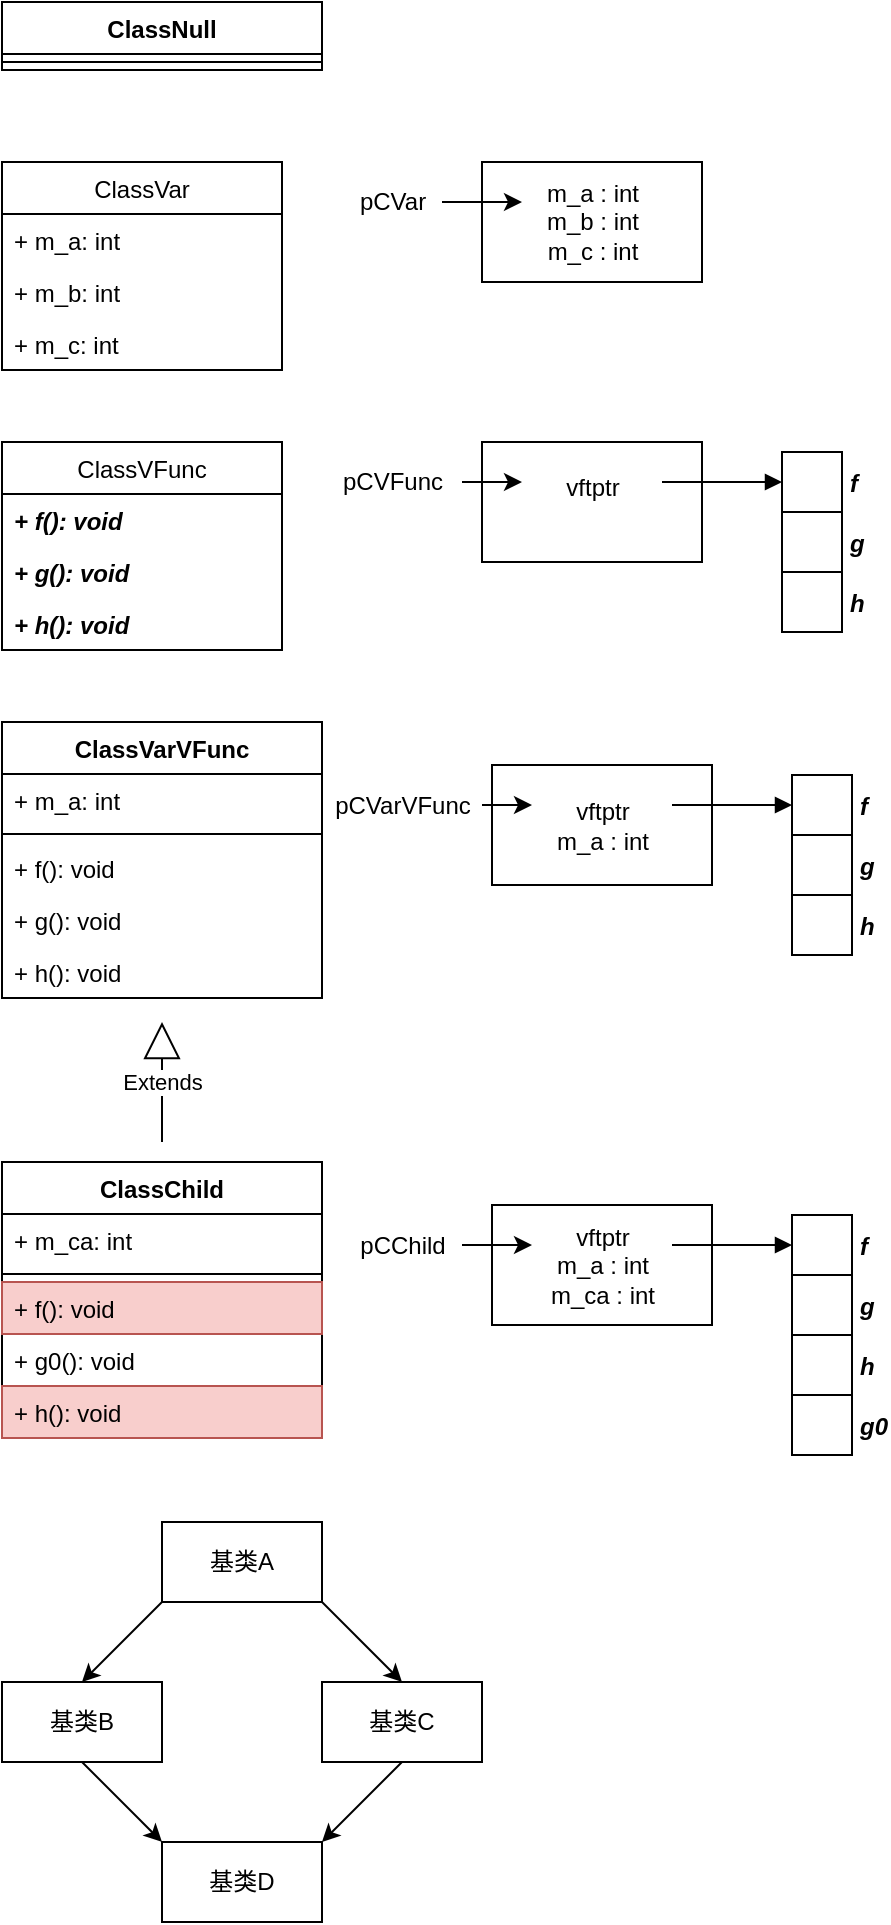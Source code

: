 <mxfile version="14.9.6" type="device"><diagram id="6iq_DFAZ3QpnwWemtPfa" name="第 1 页"><mxGraphModel dx="929" dy="630" grid="1" gridSize="10" guides="1" tooltips="1" connect="1" arrows="1" fold="1" page="1" pageScale="1" pageWidth="827" pageHeight="1169" math="0" shadow="0"><root><mxCell id="0"/><mxCell id="1" parent="0"/><mxCell id="R-7H9H0Qlcm_DehDgZqb-1" value="ClassNull" style="swimlane;fontStyle=1;align=center;verticalAlign=top;childLayout=stackLayout;horizontal=1;startSize=26;horizontalStack=0;resizeParent=1;resizeParentMax=0;resizeLast=0;collapsible=1;marginBottom=0;" parent="1" vertex="1"><mxGeometry x="40" y="40" width="160" height="34" as="geometry"/></mxCell><mxCell id="R-7H9H0Qlcm_DehDgZqb-3" value="" style="line;strokeWidth=1;fillColor=none;align=left;verticalAlign=middle;spacingTop=-1;spacingLeft=3;spacingRight=3;rotatable=0;labelPosition=right;points=[];portConstraint=eastwest;" parent="R-7H9H0Qlcm_DehDgZqb-1" vertex="1"><mxGeometry y="26" width="160" height="8" as="geometry"/></mxCell><mxCell id="R-7H9H0Qlcm_DehDgZqb-5" value="ClassVar" style="swimlane;fontStyle=0;childLayout=stackLayout;horizontal=1;startSize=26;fillColor=none;horizontalStack=0;resizeParent=1;resizeParentMax=0;resizeLast=0;collapsible=1;marginBottom=0;" parent="1" vertex="1"><mxGeometry x="40" y="120" width="140" height="104" as="geometry"/></mxCell><mxCell id="R-7H9H0Qlcm_DehDgZqb-6" value="+ m_a: int" style="text;strokeColor=none;fillColor=none;align=left;verticalAlign=top;spacingLeft=4;spacingRight=4;overflow=hidden;rotatable=0;points=[[0,0.5],[1,0.5]];portConstraint=eastwest;" parent="R-7H9H0Qlcm_DehDgZqb-5" vertex="1"><mxGeometry y="26" width="140" height="26" as="geometry"/></mxCell><mxCell id="R-7H9H0Qlcm_DehDgZqb-7" value="+ m_b: int" style="text;strokeColor=none;fillColor=none;align=left;verticalAlign=top;spacingLeft=4;spacingRight=4;overflow=hidden;rotatable=0;points=[[0,0.5],[1,0.5]];portConstraint=eastwest;" parent="R-7H9H0Qlcm_DehDgZqb-5" vertex="1"><mxGeometry y="52" width="140" height="26" as="geometry"/></mxCell><mxCell id="R-7H9H0Qlcm_DehDgZqb-8" value="+ m_c: int" style="text;strokeColor=none;fillColor=none;align=left;verticalAlign=top;spacingLeft=4;spacingRight=4;overflow=hidden;rotatable=0;points=[[0,0.5],[1,0.5]];portConstraint=eastwest;" parent="R-7H9H0Qlcm_DehDgZqb-5" vertex="1"><mxGeometry y="78" width="140" height="26" as="geometry"/></mxCell><mxCell id="R-7H9H0Qlcm_DehDgZqb-9" value="m_a : int&lt;br&gt;m_b : int&lt;br&gt;m_c : int" style="html=1;" parent="1" vertex="1"><mxGeometry x="280" y="120" width="110" height="60" as="geometry"/></mxCell><mxCell id="R-7H9H0Qlcm_DehDgZqb-12" value="" style="edgeStyle=orthogonalEdgeStyle;rounded=0;orthogonalLoop=1;jettySize=auto;html=1;" parent="1" source="R-7H9H0Qlcm_DehDgZqb-10" edge="1"><mxGeometry relative="1" as="geometry"><mxPoint x="300" y="140" as="targetPoint"/></mxGeometry></mxCell><mxCell id="R-7H9H0Qlcm_DehDgZqb-10" value="pCVar" style="text;html=1;align=center;verticalAlign=middle;resizable=0;points=[];autosize=1;strokeColor=none;" parent="1" vertex="1"><mxGeometry x="210" y="130" width="50" height="20" as="geometry"/></mxCell><mxCell id="R-7H9H0Qlcm_DehDgZqb-13" value="ClassVFunc" style="swimlane;fontStyle=0;childLayout=stackLayout;horizontal=1;startSize=26;fillColor=none;horizontalStack=0;resizeParent=1;resizeParentMax=0;resizeLast=0;collapsible=1;marginBottom=0;" parent="1" vertex="1"><mxGeometry x="40" y="260" width="140" height="104" as="geometry"/></mxCell><mxCell id="R-7H9H0Qlcm_DehDgZqb-14" value="+ f(): void" style="text;strokeColor=none;fillColor=none;align=left;verticalAlign=top;spacingLeft=4;spacingRight=4;overflow=hidden;rotatable=0;points=[[0,0.5],[1,0.5]];portConstraint=eastwest;fontStyle=3" parent="R-7H9H0Qlcm_DehDgZqb-13" vertex="1"><mxGeometry y="26" width="140" height="26" as="geometry"/></mxCell><mxCell id="R-7H9H0Qlcm_DehDgZqb-15" value="+ g(): void" style="text;strokeColor=none;fillColor=none;align=left;verticalAlign=top;spacingLeft=4;spacingRight=4;overflow=hidden;rotatable=0;points=[[0,0.5],[1,0.5]];portConstraint=eastwest;fontStyle=3" parent="R-7H9H0Qlcm_DehDgZqb-13" vertex="1"><mxGeometry y="52" width="140" height="26" as="geometry"/></mxCell><mxCell id="R-7H9H0Qlcm_DehDgZqb-16" value="+ h(): void" style="text;strokeColor=none;fillColor=none;align=left;verticalAlign=top;spacingLeft=4;spacingRight=4;overflow=hidden;rotatable=0;points=[[0,0.5],[1,0.5]];portConstraint=eastwest;fontStyle=3" parent="R-7H9H0Qlcm_DehDgZqb-13" vertex="1"><mxGeometry y="78" width="140" height="26" as="geometry"/></mxCell><mxCell id="R-7H9H0Qlcm_DehDgZqb-17" value="vftptr&lt;br&gt;&lt;br&gt;" style="html=1;" parent="1" vertex="1"><mxGeometry x="280" y="260" width="110" height="60" as="geometry"/></mxCell><mxCell id="R-7H9H0Qlcm_DehDgZqb-18" value="" style="edgeStyle=orthogonalEdgeStyle;rounded=0;orthogonalLoop=1;jettySize=auto;html=1;" parent="1" source="R-7H9H0Qlcm_DehDgZqb-19" edge="1"><mxGeometry relative="1" as="geometry"><mxPoint x="300" y="280" as="targetPoint"/></mxGeometry></mxCell><mxCell id="R-7H9H0Qlcm_DehDgZqb-19" value="pCVFunc" style="text;html=1;align=center;verticalAlign=middle;resizable=0;points=[];autosize=1;strokeColor=none;" parent="1" vertex="1"><mxGeometry x="200" y="270" width="70" height="20" as="geometry"/></mxCell><mxCell id="R-7H9H0Qlcm_DehDgZqb-25" value="" style="html=1;verticalAlign=bottom;endArrow=block;" parent="1" edge="1"><mxGeometry width="80" relative="1" as="geometry"><mxPoint x="370" y="280" as="sourcePoint"/><mxPoint x="430" y="280" as="targetPoint"/></mxGeometry></mxCell><mxCell id="R-7H9H0Qlcm_DehDgZqb-26" value="f" style="fontStyle=3;labelPosition=right;verticalLabelPosition=middle;align=left;verticalAlign=middle;spacingLeft=2;direction=south;" parent="1" vertex="1"><mxGeometry x="430" y="265" width="30" height="30" as="geometry"/></mxCell><mxCell id="R-7H9H0Qlcm_DehDgZqb-31" value="g" style="fontStyle=3;labelPosition=right;verticalLabelPosition=middle;align=left;verticalAlign=middle;spacingLeft=2;direction=south;" parent="1" vertex="1"><mxGeometry x="430" y="295" width="30" height="30" as="geometry"/></mxCell><mxCell id="R-7H9H0Qlcm_DehDgZqb-32" value="h" style="fontStyle=3;labelPosition=right;verticalLabelPosition=middle;align=left;verticalAlign=middle;spacingLeft=2;direction=south;" parent="1" vertex="1"><mxGeometry x="430" y="325" width="30" height="30" as="geometry"/></mxCell><mxCell id="R-7H9H0Qlcm_DehDgZqb-33" value="ClassVarVFunc" style="swimlane;fontStyle=1;align=center;verticalAlign=top;childLayout=stackLayout;horizontal=1;startSize=26;horizontalStack=0;resizeParent=1;resizeParentMax=0;resizeLast=0;collapsible=1;marginBottom=0;" parent="1" vertex="1"><mxGeometry x="40" y="400" width="160" height="138" as="geometry"/></mxCell><mxCell id="R-7H9H0Qlcm_DehDgZqb-34" value="+ m_a: int" style="text;strokeColor=none;fillColor=none;align=left;verticalAlign=top;spacingLeft=4;spacingRight=4;overflow=hidden;rotatable=0;points=[[0,0.5],[1,0.5]];portConstraint=eastwest;" parent="R-7H9H0Qlcm_DehDgZqb-33" vertex="1"><mxGeometry y="26" width="160" height="26" as="geometry"/></mxCell><mxCell id="R-7H9H0Qlcm_DehDgZqb-35" value="" style="line;strokeWidth=1;fillColor=none;align=left;verticalAlign=middle;spacingTop=-1;spacingLeft=3;spacingRight=3;rotatable=0;labelPosition=right;points=[];portConstraint=eastwest;" parent="R-7H9H0Qlcm_DehDgZqb-33" vertex="1"><mxGeometry y="52" width="160" height="8" as="geometry"/></mxCell><mxCell id="R-7H9H0Qlcm_DehDgZqb-36" value="+ f(): void" style="text;strokeColor=none;fillColor=none;align=left;verticalAlign=top;spacingLeft=4;spacingRight=4;overflow=hidden;rotatable=0;points=[[0,0.5],[1,0.5]];portConstraint=eastwest;" parent="R-7H9H0Qlcm_DehDgZqb-33" vertex="1"><mxGeometry y="60" width="160" height="26" as="geometry"/></mxCell><mxCell id="R-7H9H0Qlcm_DehDgZqb-43" value="+ g(): void" style="text;strokeColor=none;fillColor=none;align=left;verticalAlign=top;spacingLeft=4;spacingRight=4;overflow=hidden;rotatable=0;points=[[0,0.5],[1,0.5]];portConstraint=eastwest;" parent="R-7H9H0Qlcm_DehDgZqb-33" vertex="1"><mxGeometry y="86" width="160" height="26" as="geometry"/></mxCell><mxCell id="R-7H9H0Qlcm_DehDgZqb-44" value="+ h(): void" style="text;strokeColor=none;fillColor=none;align=left;verticalAlign=top;spacingLeft=4;spacingRight=4;overflow=hidden;rotatable=0;points=[[0,0.5],[1,0.5]];portConstraint=eastwest;" parent="R-7H9H0Qlcm_DehDgZqb-33" vertex="1"><mxGeometry y="112" width="160" height="26" as="geometry"/></mxCell><mxCell id="R-7H9H0Qlcm_DehDgZqb-51" value="vftptr&lt;br&gt;m_a : int" style="html=1;" parent="1" vertex="1"><mxGeometry x="285" y="421.5" width="110" height="60" as="geometry"/></mxCell><mxCell id="R-7H9H0Qlcm_DehDgZqb-52" value="" style="edgeStyle=orthogonalEdgeStyle;rounded=0;orthogonalLoop=1;jettySize=auto;html=1;" parent="1" source="R-7H9H0Qlcm_DehDgZqb-53" edge="1"><mxGeometry relative="1" as="geometry"><mxPoint x="305" y="441.5" as="targetPoint"/></mxGeometry></mxCell><mxCell id="R-7H9H0Qlcm_DehDgZqb-53" value="pCVarVFunc" style="text;html=1;align=center;verticalAlign=middle;resizable=0;points=[];autosize=1;strokeColor=none;" parent="1" vertex="1"><mxGeometry x="200" y="431.5" width="80" height="20" as="geometry"/></mxCell><mxCell id="R-7H9H0Qlcm_DehDgZqb-54" value="" style="html=1;verticalAlign=bottom;endArrow=block;" parent="1" edge="1"><mxGeometry width="80" relative="1" as="geometry"><mxPoint x="375" y="441.5" as="sourcePoint"/><mxPoint x="435" y="441.5" as="targetPoint"/></mxGeometry></mxCell><mxCell id="R-7H9H0Qlcm_DehDgZqb-55" value="f" style="fontStyle=3;labelPosition=right;verticalLabelPosition=middle;align=left;verticalAlign=middle;spacingLeft=2;direction=south;" parent="1" vertex="1"><mxGeometry x="435" y="426.5" width="30" height="30" as="geometry"/></mxCell><mxCell id="R-7H9H0Qlcm_DehDgZqb-56" value="g" style="fontStyle=3;labelPosition=right;verticalLabelPosition=middle;align=left;verticalAlign=middle;spacingLeft=2;direction=south;" parent="1" vertex="1"><mxGeometry x="435" y="456.5" width="30" height="30" as="geometry"/></mxCell><mxCell id="R-7H9H0Qlcm_DehDgZqb-57" value="h" style="fontStyle=3;labelPosition=right;verticalLabelPosition=middle;align=left;verticalAlign=middle;spacingLeft=2;direction=south;" parent="1" vertex="1"><mxGeometry x="435" y="486.5" width="30" height="30" as="geometry"/></mxCell><mxCell id="R-7H9H0Qlcm_DehDgZqb-58" value="ClassChild" style="swimlane;fontStyle=1;align=center;verticalAlign=top;childLayout=stackLayout;horizontal=1;startSize=26;horizontalStack=0;resizeParent=1;resizeParentMax=0;resizeLast=0;collapsible=1;marginBottom=0;" parent="1" vertex="1"><mxGeometry x="40" y="620" width="160" height="138" as="geometry"/></mxCell><mxCell id="R-7H9H0Qlcm_DehDgZqb-59" value="+ m_ca: int" style="text;strokeColor=none;fillColor=none;align=left;verticalAlign=top;spacingLeft=4;spacingRight=4;overflow=hidden;rotatable=0;points=[[0,0.5],[1,0.5]];portConstraint=eastwest;" parent="R-7H9H0Qlcm_DehDgZqb-58" vertex="1"><mxGeometry y="26" width="160" height="26" as="geometry"/></mxCell><mxCell id="R-7H9H0Qlcm_DehDgZqb-60" value="" style="line;strokeWidth=1;fillColor=none;align=left;verticalAlign=middle;spacingTop=-1;spacingLeft=3;spacingRight=3;rotatable=0;labelPosition=right;points=[];portConstraint=eastwest;" parent="R-7H9H0Qlcm_DehDgZqb-58" vertex="1"><mxGeometry y="52" width="160" height="8" as="geometry"/></mxCell><mxCell id="R-7H9H0Qlcm_DehDgZqb-61" value="+ f(): void" style="text;strokeColor=#b85450;fillColor=#f8cecc;align=left;verticalAlign=top;spacingLeft=4;spacingRight=4;overflow=hidden;rotatable=0;points=[[0,0.5],[1,0.5]];portConstraint=eastwest;" parent="R-7H9H0Qlcm_DehDgZqb-58" vertex="1"><mxGeometry y="60" width="160" height="26" as="geometry"/></mxCell><mxCell id="R-7H9H0Qlcm_DehDgZqb-62" value="+ g0(): void" style="text;strokeColor=none;fillColor=none;align=left;verticalAlign=top;spacingLeft=4;spacingRight=4;overflow=hidden;rotatable=0;points=[[0,0.5],[1,0.5]];portConstraint=eastwest;" parent="R-7H9H0Qlcm_DehDgZqb-58" vertex="1"><mxGeometry y="86" width="160" height="26" as="geometry"/></mxCell><mxCell id="R-7H9H0Qlcm_DehDgZqb-63" value="+ h(): void" style="text;strokeColor=#b85450;fillColor=#f8cecc;align=left;verticalAlign=top;spacingLeft=4;spacingRight=4;overflow=hidden;rotatable=0;points=[[0,0.5],[1,0.5]];portConstraint=eastwest;" parent="R-7H9H0Qlcm_DehDgZqb-58" vertex="1"><mxGeometry y="112" width="160" height="26" as="geometry"/></mxCell><mxCell id="R-7H9H0Qlcm_DehDgZqb-64" value="vftptr&lt;br&gt;m_a : int&lt;br&gt;m_ca : int" style="html=1;" parent="1" vertex="1"><mxGeometry x="285" y="641.5" width="110" height="60" as="geometry"/></mxCell><mxCell id="R-7H9H0Qlcm_DehDgZqb-65" value="" style="edgeStyle=orthogonalEdgeStyle;rounded=0;orthogonalLoop=1;jettySize=auto;html=1;" parent="1" source="R-7H9H0Qlcm_DehDgZqb-66" edge="1"><mxGeometry relative="1" as="geometry"><mxPoint x="305" y="661.5" as="targetPoint"/></mxGeometry></mxCell><mxCell id="R-7H9H0Qlcm_DehDgZqb-66" value="pCChild" style="text;html=1;align=center;verticalAlign=middle;resizable=0;points=[];autosize=1;strokeColor=none;" parent="1" vertex="1"><mxGeometry x="210" y="651.5" width="60" height="20" as="geometry"/></mxCell><mxCell id="R-7H9H0Qlcm_DehDgZqb-67" value="" style="html=1;verticalAlign=bottom;endArrow=block;" parent="1" edge="1"><mxGeometry width="80" relative="1" as="geometry"><mxPoint x="375" y="661.5" as="sourcePoint"/><mxPoint x="435" y="661.5" as="targetPoint"/></mxGeometry></mxCell><mxCell id="R-7H9H0Qlcm_DehDgZqb-68" value="f" style="fontStyle=3;labelPosition=right;verticalLabelPosition=middle;align=left;verticalAlign=middle;spacingLeft=2;direction=south;" parent="1" vertex="1"><mxGeometry x="435" y="646.5" width="30" height="30" as="geometry"/></mxCell><mxCell id="R-7H9H0Qlcm_DehDgZqb-69" value="g" style="fontStyle=3;labelPosition=right;verticalLabelPosition=middle;align=left;verticalAlign=middle;spacingLeft=2;direction=south;" parent="1" vertex="1"><mxGeometry x="435" y="676.5" width="30" height="30" as="geometry"/></mxCell><mxCell id="R-7H9H0Qlcm_DehDgZqb-70" value="h" style="fontStyle=3;labelPosition=right;verticalLabelPosition=middle;align=left;verticalAlign=middle;spacingLeft=2;direction=south;" parent="1" vertex="1"><mxGeometry x="435" y="706.5" width="30" height="30" as="geometry"/></mxCell><mxCell id="R-7H9H0Qlcm_DehDgZqb-71" value="Extends" style="endArrow=block;endSize=16;endFill=0;html=1;" parent="1" edge="1"><mxGeometry width="160" relative="1" as="geometry"><mxPoint x="120" y="610" as="sourcePoint"/><mxPoint x="120" y="550" as="targetPoint"/></mxGeometry></mxCell><mxCell id="R-7H9H0Qlcm_DehDgZqb-72" value="g0" style="fontStyle=3;labelPosition=right;verticalLabelPosition=middle;align=left;verticalAlign=middle;spacingLeft=2;direction=south;" parent="1" vertex="1"><mxGeometry x="435" y="736.5" width="30" height="30" as="geometry"/></mxCell><mxCell id="MDuLFC-U0kbiSR0CTJ72-1" value="基类A" style="rounded=0;whiteSpace=wrap;html=1;" vertex="1" parent="1"><mxGeometry x="120" y="800" width="80" height="40" as="geometry"/></mxCell><mxCell id="MDuLFC-U0kbiSR0CTJ72-2" value="基类B" style="rounded=0;whiteSpace=wrap;html=1;" vertex="1" parent="1"><mxGeometry x="40" y="880" width="80" height="40" as="geometry"/></mxCell><mxCell id="MDuLFC-U0kbiSR0CTJ72-3" value="基类C" style="rounded=0;whiteSpace=wrap;html=1;" vertex="1" parent="1"><mxGeometry x="200" y="880" width="80" height="40" as="geometry"/></mxCell><mxCell id="MDuLFC-U0kbiSR0CTJ72-4" value="基类D" style="rounded=0;whiteSpace=wrap;html=1;" vertex="1" parent="1"><mxGeometry x="120" y="960" width="80" height="40" as="geometry"/></mxCell><mxCell id="MDuLFC-U0kbiSR0CTJ72-6" value="" style="endArrow=classic;html=1;entryX=0.5;entryY=0;entryDx=0;entryDy=0;" edge="1" parent="1" target="MDuLFC-U0kbiSR0CTJ72-2"><mxGeometry width="50" height="50" relative="1" as="geometry"><mxPoint x="120" y="840" as="sourcePoint"/><mxPoint x="100" y="870" as="targetPoint"/></mxGeometry></mxCell><mxCell id="MDuLFC-U0kbiSR0CTJ72-7" value="" style="endArrow=classic;html=1;entryX=0.5;entryY=0;entryDx=0;entryDy=0;exitX=1;exitY=1;exitDx=0;exitDy=0;" edge="1" parent="1" source="MDuLFC-U0kbiSR0CTJ72-1" target="MDuLFC-U0kbiSR0CTJ72-3"><mxGeometry width="50" height="50" relative="1" as="geometry"><mxPoint x="240" y="840" as="sourcePoint"/><mxPoint x="200" y="880" as="targetPoint"/></mxGeometry></mxCell><mxCell id="MDuLFC-U0kbiSR0CTJ72-8" value="" style="endArrow=classic;html=1;entryX=0.5;entryY=0;entryDx=0;entryDy=0;exitX=1;exitY=1;exitDx=0;exitDy=0;" edge="1" parent="1"><mxGeometry width="50" height="50" relative="1" as="geometry"><mxPoint x="80" y="920" as="sourcePoint"/><mxPoint x="120" y="960" as="targetPoint"/></mxGeometry></mxCell><mxCell id="MDuLFC-U0kbiSR0CTJ72-9" value="" style="endArrow=classic;html=1;entryX=0.5;entryY=0;entryDx=0;entryDy=0;" edge="1" parent="1"><mxGeometry width="50" height="50" relative="1" as="geometry"><mxPoint x="240" y="920" as="sourcePoint"/><mxPoint x="200" y="960" as="targetPoint"/></mxGeometry></mxCell></root></mxGraphModel></diagram></mxfile>